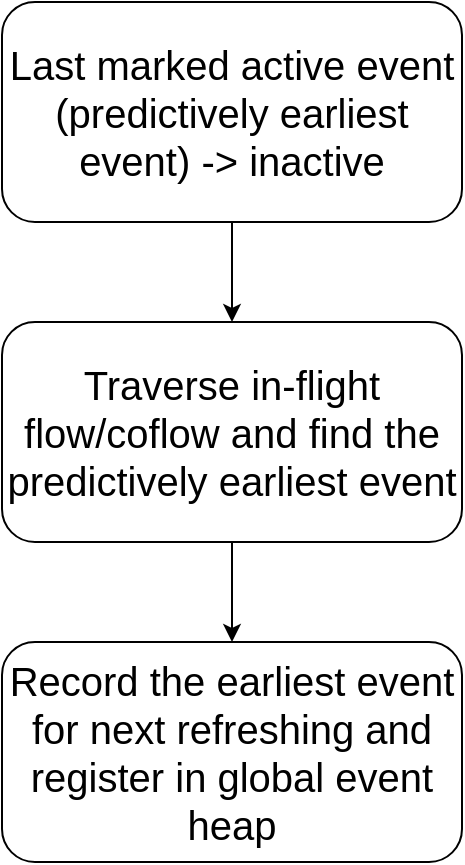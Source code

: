 <mxfile version="13.3.1" type="device"><diagram id="C5RBs43oDa-KdzZeNtuy" name="Page-1"><mxGraphModel dx="946" dy="625" grid="1" gridSize="10" guides="1" tooltips="1" connect="1" arrows="1" fold="1" page="1" pageScale="1" pageWidth="827" pageHeight="1169" math="0" shadow="0"><root><mxCell id="WIyWlLk6GJQsqaUBKTNV-0"/><mxCell id="WIyWlLk6GJQsqaUBKTNV-1" parent="WIyWlLk6GJQsqaUBKTNV-0"/><mxCell id="fnCqD7LB9lqFH9y6s7SG-1" value="" style="edgeStyle=orthogonalEdgeStyle;rounded=0;orthogonalLoop=1;jettySize=auto;html=1;" parent="WIyWlLk6GJQsqaUBKTNV-1" source="WIyWlLk6GJQsqaUBKTNV-3" target="fnCqD7LB9lqFH9y6s7SG-0" edge="1"><mxGeometry relative="1" as="geometry"/></mxCell><mxCell id="WIyWlLk6GJQsqaUBKTNV-3" value="&lt;font style=&quot;font-size: 20px&quot;&gt;Last marked active event (predictively earliest event) -&amp;gt; inactive&lt;/font&gt;" style="rounded=1;whiteSpace=wrap;html=1;fontSize=12;glass=0;strokeWidth=1;shadow=0;" parent="WIyWlLk6GJQsqaUBKTNV-1" vertex="1"><mxGeometry x="160" y="80" width="230" height="110" as="geometry"/></mxCell><mxCell id="fnCqD7LB9lqFH9y6s7SG-3" value="" style="edgeStyle=orthogonalEdgeStyle;rounded=0;orthogonalLoop=1;jettySize=auto;html=1;" parent="WIyWlLk6GJQsqaUBKTNV-1" source="fnCqD7LB9lqFH9y6s7SG-0" target="fnCqD7LB9lqFH9y6s7SG-2" edge="1"><mxGeometry relative="1" as="geometry"/></mxCell><mxCell id="fnCqD7LB9lqFH9y6s7SG-0" value="&lt;font style=&quot;font-size: 20px&quot;&gt;Traverse in-flight flow/coflow and find the predictively earliest event&lt;/font&gt;" style="rounded=1;whiteSpace=wrap;html=1;fontSize=12;glass=0;strokeWidth=1;shadow=0;" parent="WIyWlLk6GJQsqaUBKTNV-1" vertex="1"><mxGeometry x="160" y="240" width="230" height="110" as="geometry"/></mxCell><mxCell id="fnCqD7LB9lqFH9y6s7SG-2" value="&lt;font style=&quot;font-size: 20px&quot;&gt;Record the earliest event for next refreshing and register in global event heap&lt;/font&gt;" style="rounded=1;whiteSpace=wrap;html=1;fontSize=12;glass=0;strokeWidth=1;shadow=0;" parent="WIyWlLk6GJQsqaUBKTNV-1" vertex="1"><mxGeometry x="160" y="400" width="230" height="110" as="geometry"/></mxCell></root></mxGraphModel></diagram></mxfile>